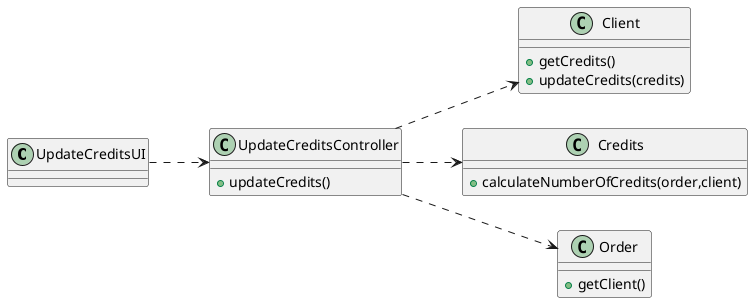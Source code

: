 @startuml

left to right direction

class UpdateCreditsUI {
}

class UpdateCreditsController {
    +updateCredits()
}

class Client {
    +getCredits()
    +updateCredits(credits)
}

class Credits {
    +calculateNumberOfCredits(order,client)
}

class Order {
    +getClient()
}

UpdateCreditsUI ..> UpdateCreditsController
UpdateCreditsController ..> Order
UpdateCreditsController ..> Credits
UpdateCreditsController ..> Client

@enduml
